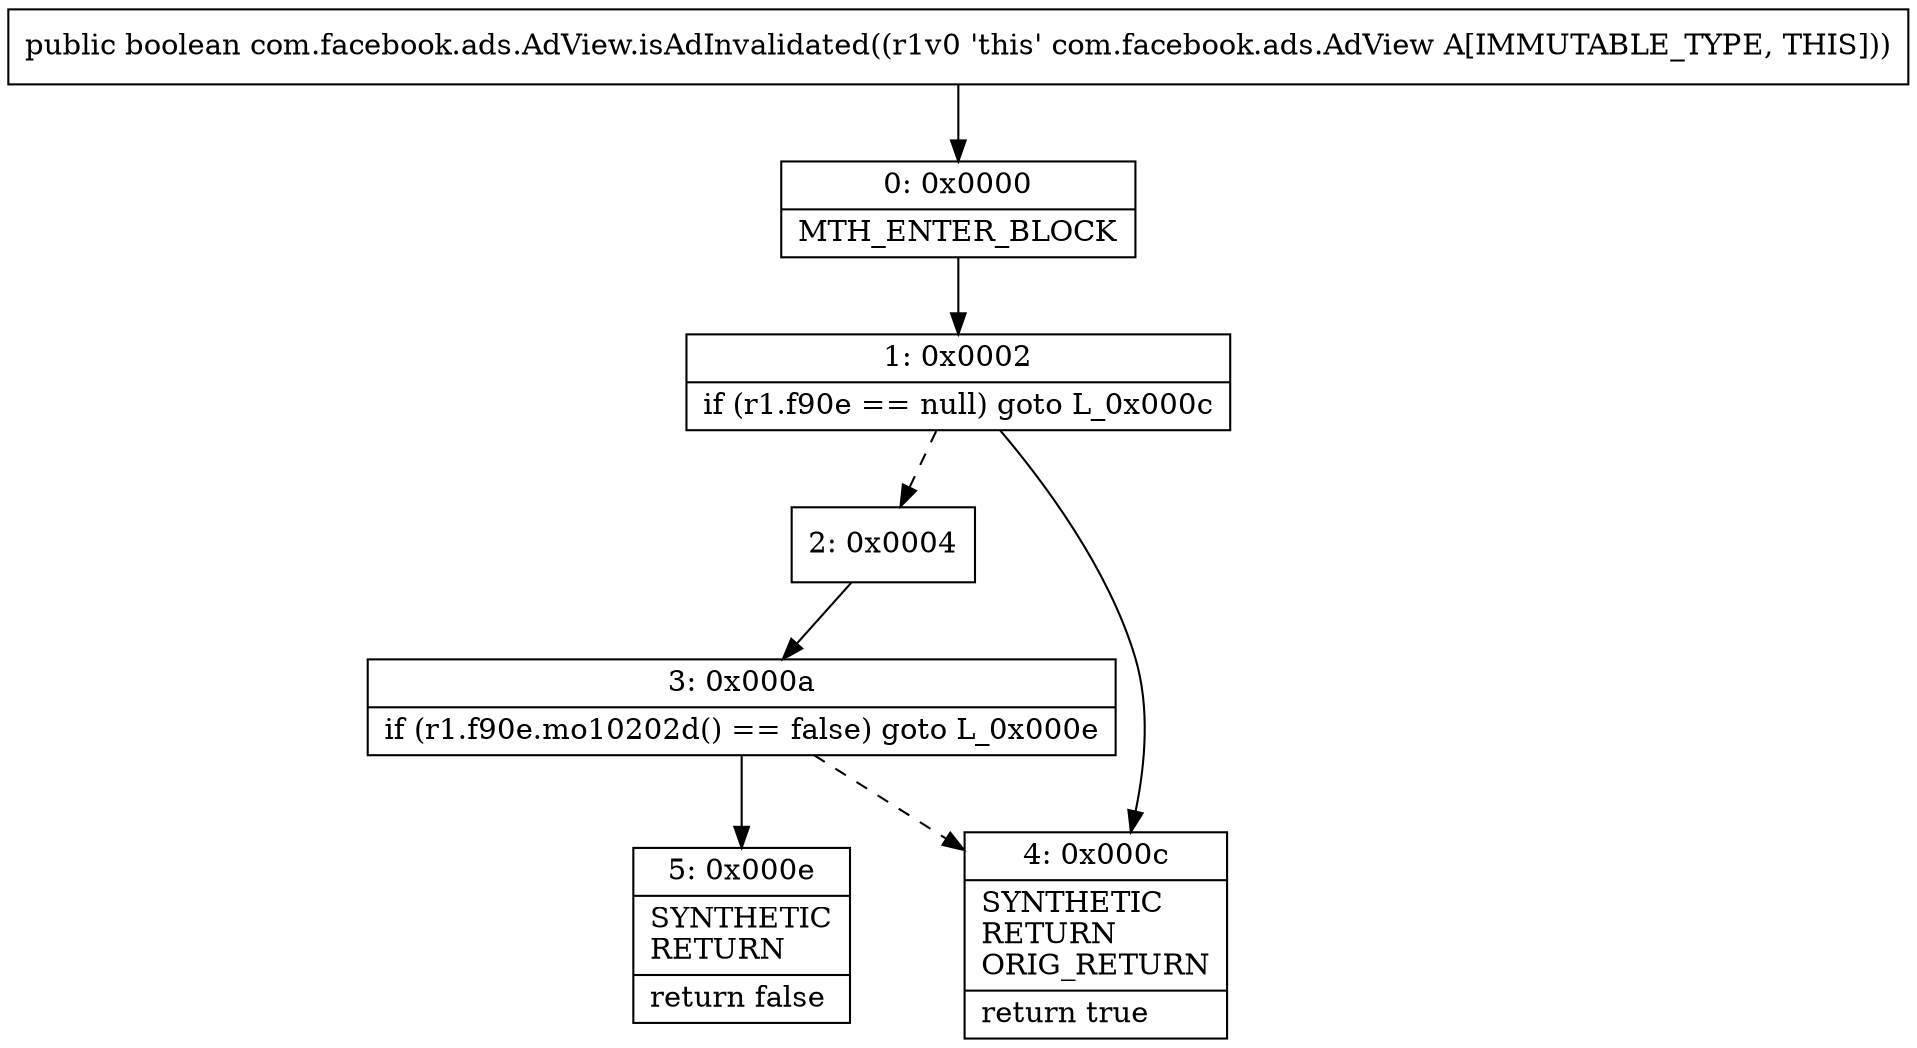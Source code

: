 digraph "CFG forcom.facebook.ads.AdView.isAdInvalidated()Z" {
Node_0 [shape=record,label="{0\:\ 0x0000|MTH_ENTER_BLOCK\l}"];
Node_1 [shape=record,label="{1\:\ 0x0002|if (r1.f90e == null) goto L_0x000c\l}"];
Node_2 [shape=record,label="{2\:\ 0x0004}"];
Node_3 [shape=record,label="{3\:\ 0x000a|if (r1.f90e.mo10202d() == false) goto L_0x000e\l}"];
Node_4 [shape=record,label="{4\:\ 0x000c|SYNTHETIC\lRETURN\lORIG_RETURN\l|return true\l}"];
Node_5 [shape=record,label="{5\:\ 0x000e|SYNTHETIC\lRETURN\l|return false\l}"];
MethodNode[shape=record,label="{public boolean com.facebook.ads.AdView.isAdInvalidated((r1v0 'this' com.facebook.ads.AdView A[IMMUTABLE_TYPE, THIS])) }"];
MethodNode -> Node_0;
Node_0 -> Node_1;
Node_1 -> Node_2[style=dashed];
Node_1 -> Node_4;
Node_2 -> Node_3;
Node_3 -> Node_4[style=dashed];
Node_3 -> Node_5;
}

